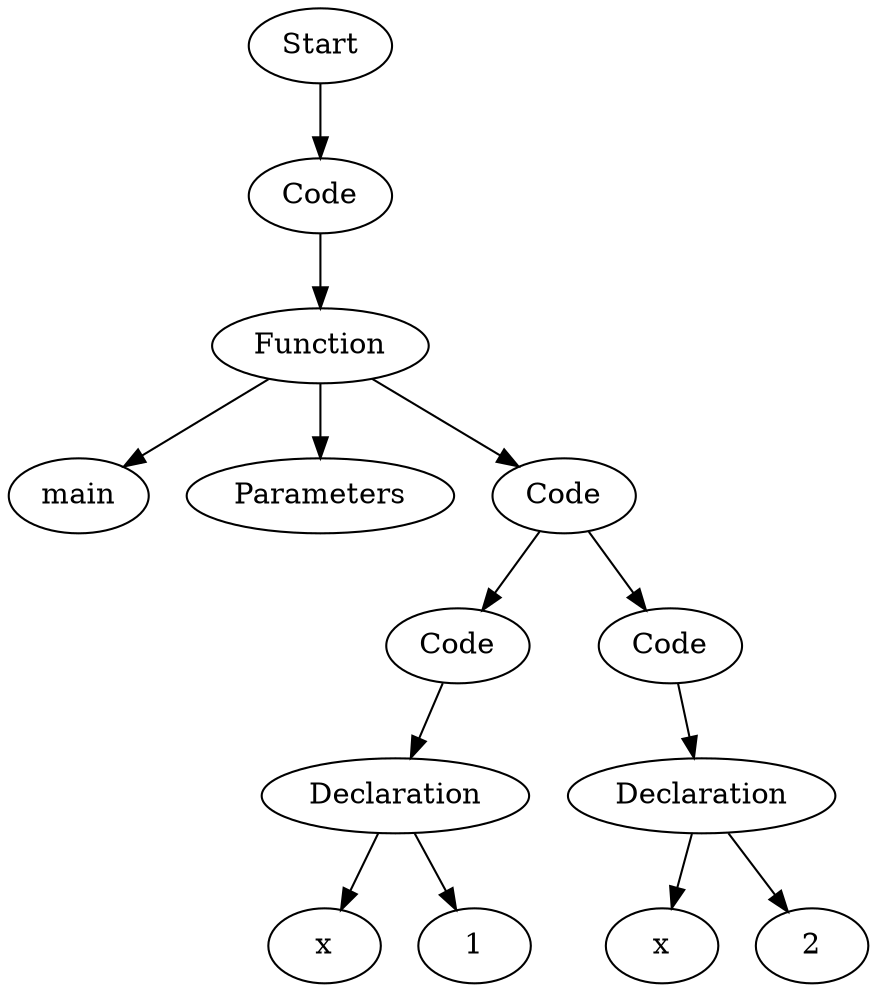 digraph AST {
  "135973590261168" [label="Start"];
  "135973590261168" -> "135973590404112";
  "135973590404112" [label="Code"];
  "135973590404112" -> "135973590403872";
  "135973590403872" [label="Function"];
  "135973590403872" -> "135973590405696";
  "135973590403872" -> "135973590405840";
  "135973590403872" -> "135973590406176";
  "135973590405696" [label="main"];
  "135973590405840" [label="Parameters"];
  "135973590406176" [label="Code"];
  "135973590406176" -> "135973590406272";
  "135973590406176" -> "135973590406320";
  "135973590406272" [label="Code"];
  "135973590406272" -> "135973590406368";
  "135973590406368" [label="Declaration"];
  "135973590406368" -> "135973590406848";
  "135973590406368" -> "135973590406896";
  "135973590406848" [label="x"];
  "135973590406896" [label="1"];
  "135973590406320" [label="Code"];
  "135973590406320" -> "135973590406944";
  "135973590406944" [label="Declaration"];
  "135973590406944" -> "135973590407040";
  "135973590406944" -> "135973590407088";
  "135973590407040" [label="x"];
  "135973590407088" [label="2"];
}
